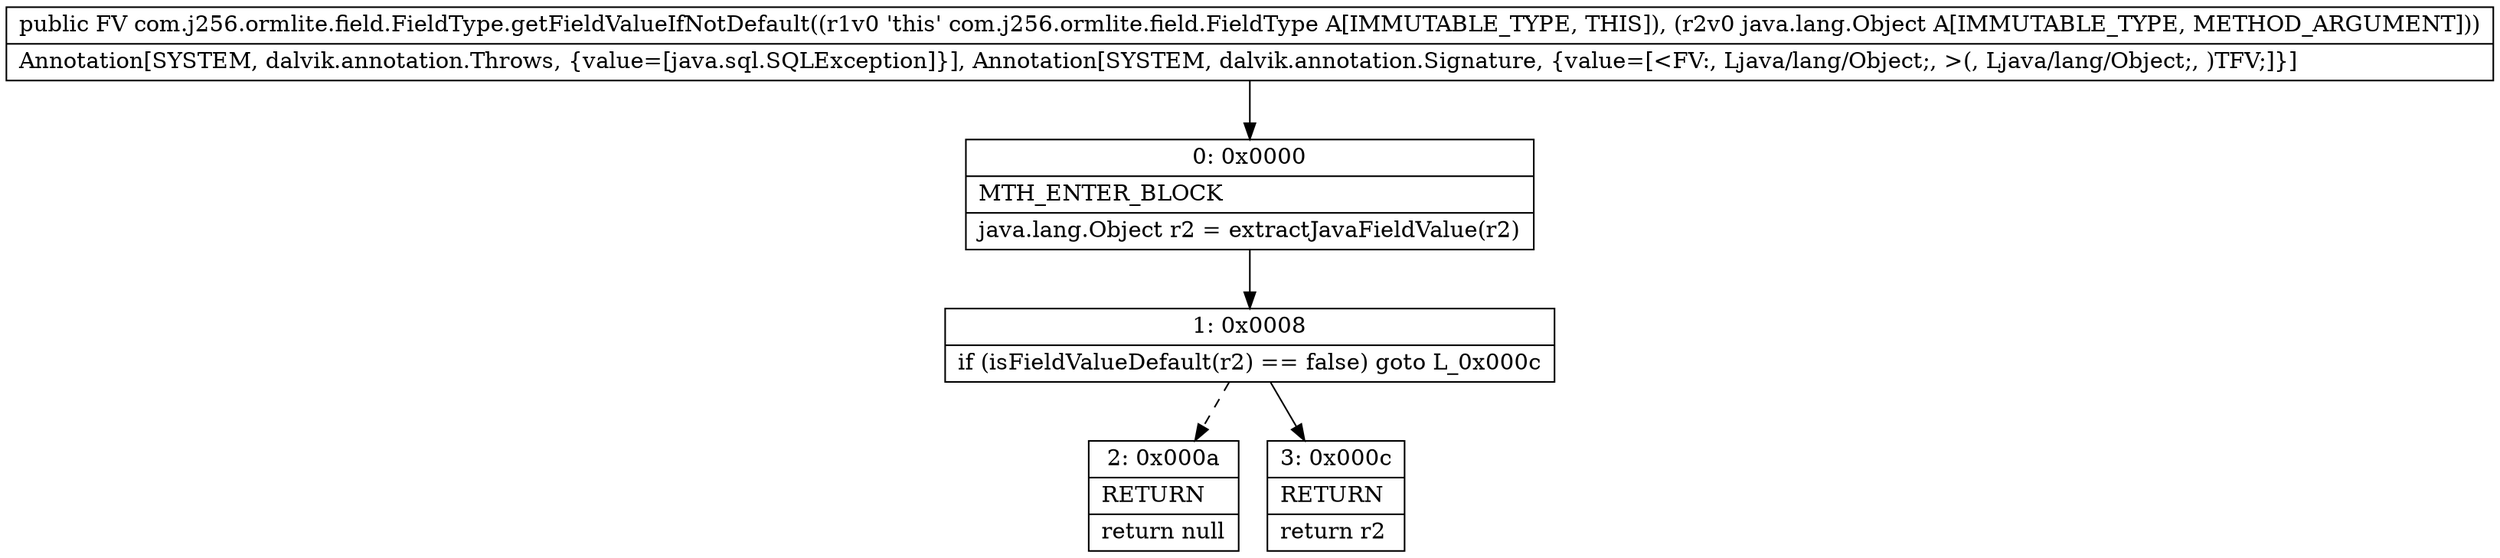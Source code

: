 digraph "CFG forcom.j256.ormlite.field.FieldType.getFieldValueIfNotDefault(Ljava\/lang\/Object;)Ljava\/lang\/Object;" {
Node_0 [shape=record,label="{0\:\ 0x0000|MTH_ENTER_BLOCK\l|java.lang.Object r2 = extractJavaFieldValue(r2)\l}"];
Node_1 [shape=record,label="{1\:\ 0x0008|if (isFieldValueDefault(r2) == false) goto L_0x000c\l}"];
Node_2 [shape=record,label="{2\:\ 0x000a|RETURN\l|return null\l}"];
Node_3 [shape=record,label="{3\:\ 0x000c|RETURN\l|return r2\l}"];
MethodNode[shape=record,label="{public FV com.j256.ormlite.field.FieldType.getFieldValueIfNotDefault((r1v0 'this' com.j256.ormlite.field.FieldType A[IMMUTABLE_TYPE, THIS]), (r2v0 java.lang.Object A[IMMUTABLE_TYPE, METHOD_ARGUMENT]))  | Annotation[SYSTEM, dalvik.annotation.Throws, \{value=[java.sql.SQLException]\}], Annotation[SYSTEM, dalvik.annotation.Signature, \{value=[\<FV:, Ljava\/lang\/Object;, \>(, Ljava\/lang\/Object;, )TFV;]\}]\l}"];
MethodNode -> Node_0;
Node_0 -> Node_1;
Node_1 -> Node_2[style=dashed];
Node_1 -> Node_3;
}

